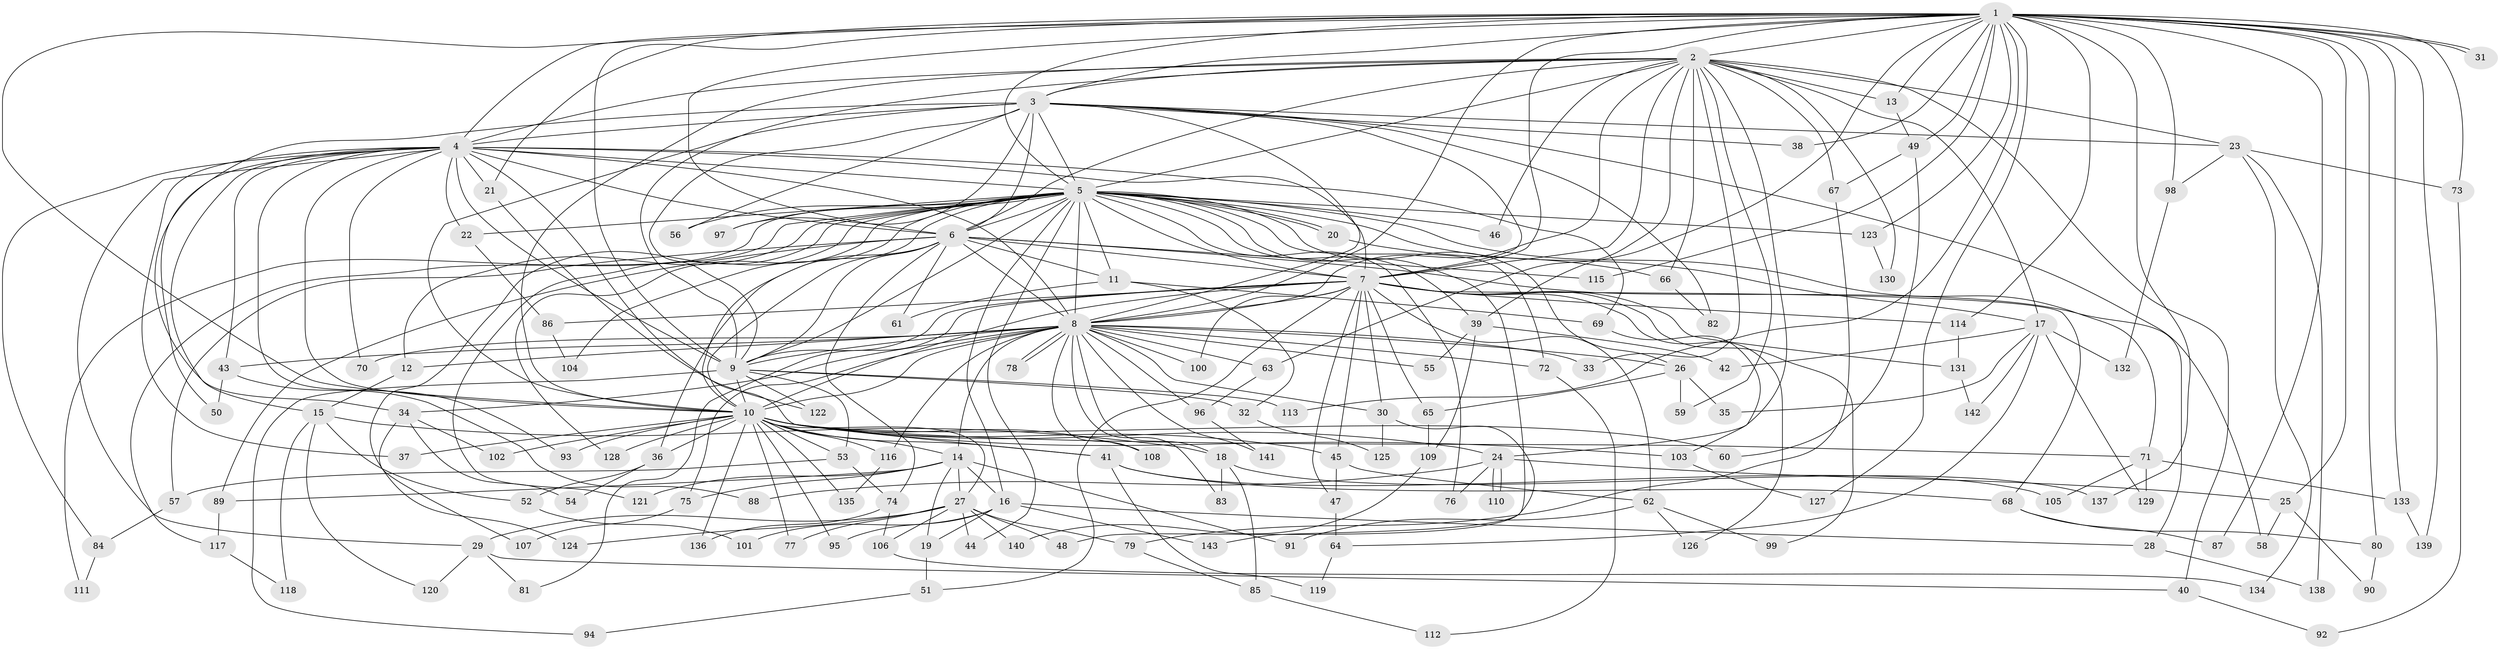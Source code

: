 // coarse degree distribution, {27: 0.018691588785046728, 19: 0.009345794392523364, 18: 0.009345794392523364, 20: 0.009345794392523364, 31: 0.009345794392523364, 33: 0.009345794392523364, 22: 0.009345794392523364, 13: 0.009345794392523364, 6: 0.028037383177570093, 3: 0.22429906542056074, 9: 0.009345794392523364, 7: 0.009345794392523364, 8: 0.009345794392523364, 5: 0.08411214953271028, 4: 0.056074766355140186, 11: 0.009345794392523364, 2: 0.4672897196261682, 1: 0.018691588785046728}
// Generated by graph-tools (version 1.1) at 2025/51/02/27/25 19:51:53]
// undirected, 143 vertices, 311 edges
graph export_dot {
graph [start="1"]
  node [color=gray90,style=filled];
  1;
  2;
  3;
  4;
  5;
  6;
  7;
  8;
  9;
  10;
  11;
  12;
  13;
  14;
  15;
  16;
  17;
  18;
  19;
  20;
  21;
  22;
  23;
  24;
  25;
  26;
  27;
  28;
  29;
  30;
  31;
  32;
  33;
  34;
  35;
  36;
  37;
  38;
  39;
  40;
  41;
  42;
  43;
  44;
  45;
  46;
  47;
  48;
  49;
  50;
  51;
  52;
  53;
  54;
  55;
  56;
  57;
  58;
  59;
  60;
  61;
  62;
  63;
  64;
  65;
  66;
  67;
  68;
  69;
  70;
  71;
  72;
  73;
  74;
  75;
  76;
  77;
  78;
  79;
  80;
  81;
  82;
  83;
  84;
  85;
  86;
  87;
  88;
  89;
  90;
  91;
  92;
  93;
  94;
  95;
  96;
  97;
  98;
  99;
  100;
  101;
  102;
  103;
  104;
  105;
  106;
  107;
  108;
  109;
  110;
  111;
  112;
  113;
  114;
  115;
  116;
  117;
  118;
  119;
  120;
  121;
  122;
  123;
  124;
  125;
  126;
  127;
  128;
  129;
  130;
  131;
  132;
  133;
  134;
  135;
  136;
  137;
  138;
  139;
  140;
  141;
  142;
  143;
  1 -- 2;
  1 -- 3;
  1 -- 4;
  1 -- 5;
  1 -- 6;
  1 -- 7;
  1 -- 8;
  1 -- 9;
  1 -- 10;
  1 -- 13;
  1 -- 21;
  1 -- 25;
  1 -- 31;
  1 -- 31;
  1 -- 38;
  1 -- 39;
  1 -- 49;
  1 -- 73;
  1 -- 80;
  1 -- 87;
  1 -- 98;
  1 -- 113;
  1 -- 114;
  1 -- 115;
  1 -- 123;
  1 -- 127;
  1 -- 133;
  1 -- 137;
  1 -- 139;
  2 -- 3;
  2 -- 4;
  2 -- 5;
  2 -- 6;
  2 -- 7;
  2 -- 8;
  2 -- 9;
  2 -- 10;
  2 -- 13;
  2 -- 17;
  2 -- 23;
  2 -- 24;
  2 -- 33;
  2 -- 40;
  2 -- 46;
  2 -- 59;
  2 -- 63;
  2 -- 66;
  2 -- 67;
  2 -- 130;
  3 -- 4;
  3 -- 5;
  3 -- 6;
  3 -- 7;
  3 -- 8;
  3 -- 9;
  3 -- 10;
  3 -- 23;
  3 -- 34;
  3 -- 38;
  3 -- 56;
  3 -- 58;
  3 -- 82;
  3 -- 97;
  4 -- 5;
  4 -- 6;
  4 -- 7;
  4 -- 8;
  4 -- 9;
  4 -- 10;
  4 -- 15;
  4 -- 21;
  4 -- 22;
  4 -- 29;
  4 -- 37;
  4 -- 41;
  4 -- 43;
  4 -- 50;
  4 -- 69;
  4 -- 70;
  4 -- 84;
  4 -- 93;
  5 -- 6;
  5 -- 7;
  5 -- 8;
  5 -- 9;
  5 -- 10;
  5 -- 11;
  5 -- 12;
  5 -- 16;
  5 -- 17;
  5 -- 20;
  5 -- 20;
  5 -- 22;
  5 -- 26;
  5 -- 39;
  5 -- 44;
  5 -- 46;
  5 -- 48;
  5 -- 56;
  5 -- 71;
  5 -- 72;
  5 -- 76;
  5 -- 97;
  5 -- 104;
  5 -- 111;
  5 -- 117;
  5 -- 121;
  5 -- 123;
  5 -- 124;
  5 -- 128;
  6 -- 7;
  6 -- 8;
  6 -- 9;
  6 -- 10;
  6 -- 11;
  6 -- 28;
  6 -- 36;
  6 -- 57;
  6 -- 61;
  6 -- 74;
  6 -- 89;
  6 -- 115;
  7 -- 8;
  7 -- 9;
  7 -- 10;
  7 -- 30;
  7 -- 45;
  7 -- 47;
  7 -- 51;
  7 -- 62;
  7 -- 65;
  7 -- 68;
  7 -- 81;
  7 -- 86;
  7 -- 99;
  7 -- 100;
  7 -- 114;
  7 -- 126;
  7 -- 131;
  8 -- 9;
  8 -- 10;
  8 -- 12;
  8 -- 14;
  8 -- 18;
  8 -- 26;
  8 -- 30;
  8 -- 33;
  8 -- 34;
  8 -- 43;
  8 -- 55;
  8 -- 63;
  8 -- 70;
  8 -- 72;
  8 -- 75;
  8 -- 78;
  8 -- 78;
  8 -- 83;
  8 -- 96;
  8 -- 100;
  8 -- 108;
  8 -- 116;
  8 -- 141;
  9 -- 10;
  9 -- 32;
  9 -- 53;
  9 -- 94;
  9 -- 113;
  9 -- 122;
  10 -- 14;
  10 -- 24;
  10 -- 27;
  10 -- 36;
  10 -- 37;
  10 -- 41;
  10 -- 45;
  10 -- 53;
  10 -- 60;
  10 -- 71;
  10 -- 77;
  10 -- 93;
  10 -- 95;
  10 -- 102;
  10 -- 103;
  10 -- 108;
  10 -- 116;
  10 -- 128;
  10 -- 135;
  10 -- 136;
  11 -- 32;
  11 -- 61;
  11 -- 69;
  12 -- 15;
  13 -- 49;
  14 -- 16;
  14 -- 19;
  14 -- 27;
  14 -- 75;
  14 -- 89;
  14 -- 91;
  14 -- 121;
  15 -- 18;
  15 -- 52;
  15 -- 118;
  15 -- 120;
  16 -- 19;
  16 -- 28;
  16 -- 95;
  16 -- 101;
  16 -- 143;
  17 -- 35;
  17 -- 42;
  17 -- 64;
  17 -- 129;
  17 -- 132;
  17 -- 142;
  18 -- 83;
  18 -- 85;
  18 -- 137;
  19 -- 51;
  20 -- 66;
  21 -- 122;
  22 -- 86;
  23 -- 73;
  23 -- 98;
  23 -- 134;
  23 -- 138;
  24 -- 25;
  24 -- 76;
  24 -- 88;
  24 -- 110;
  24 -- 110;
  25 -- 58;
  25 -- 90;
  26 -- 35;
  26 -- 59;
  26 -- 65;
  27 -- 29;
  27 -- 44;
  27 -- 48;
  27 -- 77;
  27 -- 79;
  27 -- 106;
  27 -- 124;
  27 -- 140;
  28 -- 138;
  29 -- 40;
  29 -- 81;
  29 -- 120;
  30 -- 125;
  30 -- 143;
  32 -- 125;
  34 -- 54;
  34 -- 102;
  34 -- 107;
  36 -- 52;
  36 -- 54;
  39 -- 42;
  39 -- 55;
  39 -- 109;
  40 -- 92;
  41 -- 68;
  41 -- 105;
  41 -- 119;
  43 -- 50;
  43 -- 88;
  45 -- 47;
  45 -- 62;
  47 -- 64;
  49 -- 60;
  49 -- 67;
  51 -- 94;
  52 -- 101;
  53 -- 57;
  53 -- 74;
  57 -- 84;
  62 -- 91;
  62 -- 99;
  62 -- 126;
  63 -- 96;
  64 -- 119;
  65 -- 109;
  66 -- 82;
  67 -- 79;
  68 -- 80;
  68 -- 87;
  69 -- 103;
  71 -- 105;
  71 -- 129;
  71 -- 133;
  72 -- 112;
  73 -- 92;
  74 -- 106;
  74 -- 136;
  75 -- 107;
  79 -- 85;
  80 -- 90;
  84 -- 111;
  85 -- 112;
  86 -- 104;
  89 -- 117;
  96 -- 141;
  98 -- 132;
  103 -- 127;
  106 -- 134;
  109 -- 140;
  114 -- 131;
  116 -- 135;
  117 -- 118;
  123 -- 130;
  131 -- 142;
  133 -- 139;
}
